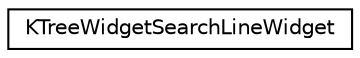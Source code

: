 digraph "Graphical Class Hierarchy"
{
  edge [fontname="Helvetica",fontsize="10",labelfontname="Helvetica",labelfontsize="10"];
  node [fontname="Helvetica",fontsize="10",shape=record];
  rankdir="LR";
  Node0 [label="KTreeWidgetSearchLineWidget",height=0.2,width=0.4,color="black", fillcolor="white", style="filled",URL="$classKTreeWidgetSearchLineWidget.html",tooltip="Creates a widget featuring a KTreeWidgetSearchLine, a label with the text \"Search\" and a button to cl..."];
}
